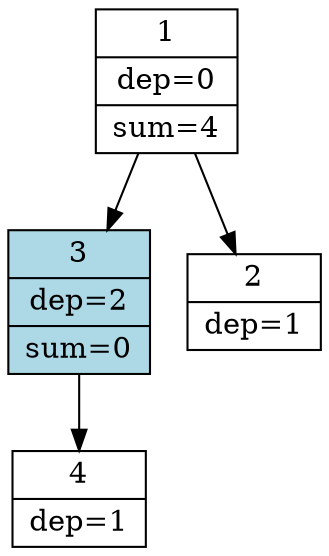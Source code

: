 digraph 1 {
    node[shape=record]
    c -> d;
    a -> b;
    a[label="{1|dep=0|sum=4}"]
    b[label="{2|dep=1}"]
    c[label="{3|dep=2|sum=0}" style="filled" fillcolor="lightblue"]
    d[label="{4|dep=1}"]
    a ->c;
}
